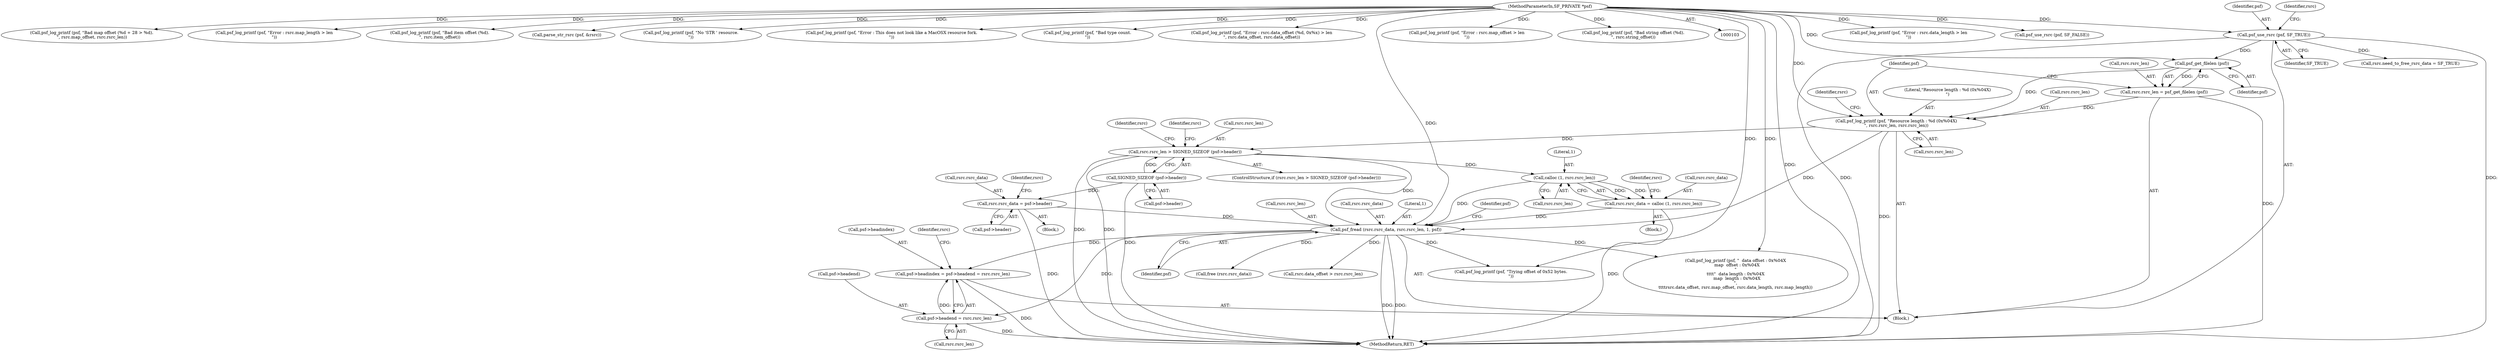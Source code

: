 digraph "0_libsndfile_dbe14f00030af5d3577f4cabbf9861db59e9c378@pointer" {
"1000184" [label="(Call,psf->headindex = psf->headend = rsrc.rsrc_len)"];
"1000188" [label="(Call,psf->headend = rsrc.rsrc_len)"];
"1000175" [label="(Call,psf_fread (rsrc.rsrc_data, rsrc.rsrc_len, 1, psf))"];
"1000163" [label="(Call,rsrc.rsrc_data = psf->header)"];
"1000142" [label="(Call,SIGNED_SIZEOF (psf->header))"];
"1000147" [label="(Call,rsrc.rsrc_data = calloc (1, rsrc.rsrc_len))"];
"1000151" [label="(Call,calloc (1, rsrc.rsrc_len))"];
"1000138" [label="(Call,rsrc.rsrc_len > SIGNED_SIZEOF (psf->header))"];
"1000128" [label="(Call,psf_log_printf (psf, \"Resource length : %d (0x%04X)\n\", rsrc.rsrc_len, rsrc.rsrc_len))"];
"1000126" [label="(Call,psf_get_filelen (psf))"];
"1000113" [label="(Call,psf_use_rsrc (psf, SF_TRUE))"];
"1000104" [label="(MethodParameterIn,SF_PRIVATE *psf)"];
"1000122" [label="(Call,rsrc.rsrc_len = psf_get_filelen (psf))"];
"1000138" [label="(Call,rsrc.rsrc_len > SIGNED_SIZEOF (psf->header))"];
"1000104" [label="(MethodParameterIn,SF_PRIVATE *psf)"];
"1000153" [label="(Call,rsrc.rsrc_len)"];
"1000349" [label="(Call,psf_log_printf (psf, \"Error : rsrc.data_length > len\n\"))"];
"1000126" [label="(Call,psf_get_filelen (psf))"];
"1000185" [label="(Call,psf->headindex)"];
"1000151" [label="(Call,calloc (1, rsrc.rsrc_len))"];
"1000179" [label="(Call,rsrc.rsrc_len)"];
"1000617" [label="(Call,free (rsrc.rsrc_data))"];
"1000147" [label="(Call,rsrc.rsrc_data = calloc (1, rsrc.rsrc_len))"];
"1000148" [label="(Call,rsrc.rsrc_data)"];
"1000172" [label="(Identifier,rsrc)"];
"1000610" [label="(Call,psf_use_rsrc (psf, SF_FALSE))"];
"1000158" [label="(Identifier,rsrc)"];
"1000183" [label="(Identifier,psf)"];
"1000114" [label="(Identifier,psf)"];
"1000113" [label="(Call,psf_use_rsrc (psf, SF_TRUE))"];
"1000415" [label="(Call,psf_log_printf (psf, \"Bad map offset (%d + 28 > %d).\n\", rsrc.map_offset, rsrc.rsrc_len))"];
"1000623" [label="(MethodReturn,RET)"];
"1000130" [label="(Literal,\"Resource length : %d (0x%04X)\n\")"];
"1000105" [label="(Block,)"];
"1000164" [label="(Call,rsrc.rsrc_data)"];
"1000146" [label="(Block,)"];
"1000140" [label="(Identifier,rsrc)"];
"1000115" [label="(Identifier,SF_TRUE)"];
"1000162" [label="(Block,)"];
"1000303" [label="(Call,rsrc.data_offset > rsrc.rsrc_len)"];
"1000365" [label="(Call,psf_log_printf (psf, \"Error : rsrc.map_length > len\n\"))"];
"1000122" [label="(Call,rsrc.rsrc_len = psf_get_filelen (psf))"];
"1000175" [label="(Call,psf_fread (rsrc.rsrc_data, rsrc.rsrc_len, 1, psf))"];
"1000129" [label="(Identifier,psf)"];
"1000131" [label="(Call,rsrc.rsrc_len)"];
"1000176" [label="(Call,rsrc.rsrc_data)"];
"1000137" [label="(ControlStructure,if (rsrc.rsrc_len > SIGNED_SIZEOF (psf->header)))"];
"1000528" [label="(Call,psf_log_printf (psf, \"Bad item offset (%d).\n\", rsrc.item_offset))"];
"1000118" [label="(Identifier,rsrc)"];
"1000598" [label="(Call,parse_str_rsrc (psf, &rsrc))"];
"1000603" [label="(Call,psf_log_printf (psf, \"No 'STR ' resource.\n\"))"];
"1000156" [label="(Call,rsrc.need_to_free_rsrc_data = SF_TRUE)"];
"1000397" [label="(Call,psf_log_printf (psf, \"Error : This does not look like a MacOSX resource fork.\n\"))"];
"1000493" [label="(Call,psf_log_printf (psf, \"Bad type count.\n\"))"];
"1000188" [label="(Call,psf->headend = rsrc.rsrc_len)"];
"1000197" [label="(Identifier,rsrc)"];
"1000149" [label="(Identifier,rsrc)"];
"1000311" [label="(Call,psf_log_printf (psf, \"Error : rsrc.data_offset (%d, 0x%x) > len\n\", rsrc.data_offset, rsrc.data_offset))"];
"1000184" [label="(Call,psf->headindex = psf->headend = rsrc.rsrc_len)"];
"1000142" [label="(Call,SIGNED_SIZEOF (psf->header))"];
"1000139" [label="(Call,rsrc.rsrc_len)"];
"1000163" [label="(Call,rsrc.rsrc_data = psf->header)"];
"1000127" [label="(Identifier,psf)"];
"1000182" [label="(Literal,1)"];
"1000123" [label="(Call,rsrc.rsrc_len)"];
"1000152" [label="(Literal,1)"];
"1000165" [label="(Identifier,rsrc)"];
"1000189" [label="(Call,psf->headend)"];
"1000240" [label="(Call,psf_log_printf (psf, \"Trying offset of 0x52 bytes.\n\"))"];
"1000143" [label="(Call,psf->header)"];
"1000186" [label="(Identifier,psf)"];
"1000287" [label="(Call,psf_log_printf (psf, \"  data offset : 0x%04X\n  map  offset : 0x%04X\n\"\n\t\t\t\t\"  data length : 0x%04X\n  map  length : 0x%04X\n\",\n\t\t\t\trsrc.data_offset, rsrc.map_offset, rsrc.data_length, rsrc.map_length))"];
"1000128" [label="(Call,psf_log_printf (psf, \"Resource length : %d (0x%04X)\n\", rsrc.rsrc_len, rsrc.rsrc_len))"];
"1000167" [label="(Call,psf->header)"];
"1000192" [label="(Call,rsrc.rsrc_len)"];
"1000333" [label="(Call,psf_log_printf (psf, \"Error : rsrc.map_offset > len\n\"))"];
"1000453" [label="(Call,psf_log_printf (psf, \"Bad string offset (%d).\n\", rsrc.string_offset))"];
"1000134" [label="(Call,rsrc.rsrc_len)"];
"1000184" -> "1000105"  [label="AST: "];
"1000184" -> "1000188"  [label="CFG: "];
"1000185" -> "1000184"  [label="AST: "];
"1000188" -> "1000184"  [label="AST: "];
"1000197" -> "1000184"  [label="CFG: "];
"1000184" -> "1000623"  [label="DDG: "];
"1000188" -> "1000184"  [label="DDG: "];
"1000175" -> "1000184"  [label="DDG: "];
"1000188" -> "1000192"  [label="CFG: "];
"1000189" -> "1000188"  [label="AST: "];
"1000192" -> "1000188"  [label="AST: "];
"1000188" -> "1000623"  [label="DDG: "];
"1000175" -> "1000188"  [label="DDG: "];
"1000175" -> "1000105"  [label="AST: "];
"1000175" -> "1000183"  [label="CFG: "];
"1000176" -> "1000175"  [label="AST: "];
"1000179" -> "1000175"  [label="AST: "];
"1000182" -> "1000175"  [label="AST: "];
"1000183" -> "1000175"  [label="AST: "];
"1000186" -> "1000175"  [label="CFG: "];
"1000175" -> "1000623"  [label="DDG: "];
"1000175" -> "1000623"  [label="DDG: "];
"1000163" -> "1000175"  [label="DDG: "];
"1000147" -> "1000175"  [label="DDG: "];
"1000138" -> "1000175"  [label="DDG: "];
"1000151" -> "1000175"  [label="DDG: "];
"1000128" -> "1000175"  [label="DDG: "];
"1000104" -> "1000175"  [label="DDG: "];
"1000175" -> "1000240"  [label="DDG: "];
"1000175" -> "1000287"  [label="DDG: "];
"1000175" -> "1000303"  [label="DDG: "];
"1000175" -> "1000617"  [label="DDG: "];
"1000163" -> "1000162"  [label="AST: "];
"1000163" -> "1000167"  [label="CFG: "];
"1000164" -> "1000163"  [label="AST: "];
"1000167" -> "1000163"  [label="AST: "];
"1000172" -> "1000163"  [label="CFG: "];
"1000163" -> "1000623"  [label="DDG: "];
"1000142" -> "1000163"  [label="DDG: "];
"1000142" -> "1000138"  [label="AST: "];
"1000142" -> "1000143"  [label="CFG: "];
"1000143" -> "1000142"  [label="AST: "];
"1000138" -> "1000142"  [label="CFG: "];
"1000142" -> "1000623"  [label="DDG: "];
"1000142" -> "1000138"  [label="DDG: "];
"1000147" -> "1000146"  [label="AST: "];
"1000147" -> "1000151"  [label="CFG: "];
"1000148" -> "1000147"  [label="AST: "];
"1000151" -> "1000147"  [label="AST: "];
"1000158" -> "1000147"  [label="CFG: "];
"1000147" -> "1000623"  [label="DDG: "];
"1000151" -> "1000147"  [label="DDG: "];
"1000151" -> "1000147"  [label="DDG: "];
"1000151" -> "1000153"  [label="CFG: "];
"1000152" -> "1000151"  [label="AST: "];
"1000153" -> "1000151"  [label="AST: "];
"1000138" -> "1000151"  [label="DDG: "];
"1000138" -> "1000137"  [label="AST: "];
"1000139" -> "1000138"  [label="AST: "];
"1000149" -> "1000138"  [label="CFG: "];
"1000165" -> "1000138"  [label="CFG: "];
"1000138" -> "1000623"  [label="DDG: "];
"1000138" -> "1000623"  [label="DDG: "];
"1000128" -> "1000138"  [label="DDG: "];
"1000128" -> "1000105"  [label="AST: "];
"1000128" -> "1000134"  [label="CFG: "];
"1000129" -> "1000128"  [label="AST: "];
"1000130" -> "1000128"  [label="AST: "];
"1000131" -> "1000128"  [label="AST: "];
"1000134" -> "1000128"  [label="AST: "];
"1000140" -> "1000128"  [label="CFG: "];
"1000128" -> "1000623"  [label="DDG: "];
"1000126" -> "1000128"  [label="DDG: "];
"1000104" -> "1000128"  [label="DDG: "];
"1000122" -> "1000128"  [label="DDG: "];
"1000126" -> "1000122"  [label="AST: "];
"1000126" -> "1000127"  [label="CFG: "];
"1000127" -> "1000126"  [label="AST: "];
"1000122" -> "1000126"  [label="CFG: "];
"1000126" -> "1000122"  [label="DDG: "];
"1000113" -> "1000126"  [label="DDG: "];
"1000104" -> "1000126"  [label="DDG: "];
"1000113" -> "1000105"  [label="AST: "];
"1000113" -> "1000115"  [label="CFG: "];
"1000114" -> "1000113"  [label="AST: "];
"1000115" -> "1000113"  [label="AST: "];
"1000118" -> "1000113"  [label="CFG: "];
"1000113" -> "1000623"  [label="DDG: "];
"1000113" -> "1000623"  [label="DDG: "];
"1000104" -> "1000113"  [label="DDG: "];
"1000113" -> "1000156"  [label="DDG: "];
"1000104" -> "1000103"  [label="AST: "];
"1000104" -> "1000623"  [label="DDG: "];
"1000104" -> "1000240"  [label="DDG: "];
"1000104" -> "1000287"  [label="DDG: "];
"1000104" -> "1000311"  [label="DDG: "];
"1000104" -> "1000333"  [label="DDG: "];
"1000104" -> "1000349"  [label="DDG: "];
"1000104" -> "1000365"  [label="DDG: "];
"1000104" -> "1000397"  [label="DDG: "];
"1000104" -> "1000415"  [label="DDG: "];
"1000104" -> "1000453"  [label="DDG: "];
"1000104" -> "1000493"  [label="DDG: "];
"1000104" -> "1000528"  [label="DDG: "];
"1000104" -> "1000598"  [label="DDG: "];
"1000104" -> "1000603"  [label="DDG: "];
"1000104" -> "1000610"  [label="DDG: "];
"1000122" -> "1000105"  [label="AST: "];
"1000123" -> "1000122"  [label="AST: "];
"1000129" -> "1000122"  [label="CFG: "];
"1000122" -> "1000623"  [label="DDG: "];
}
